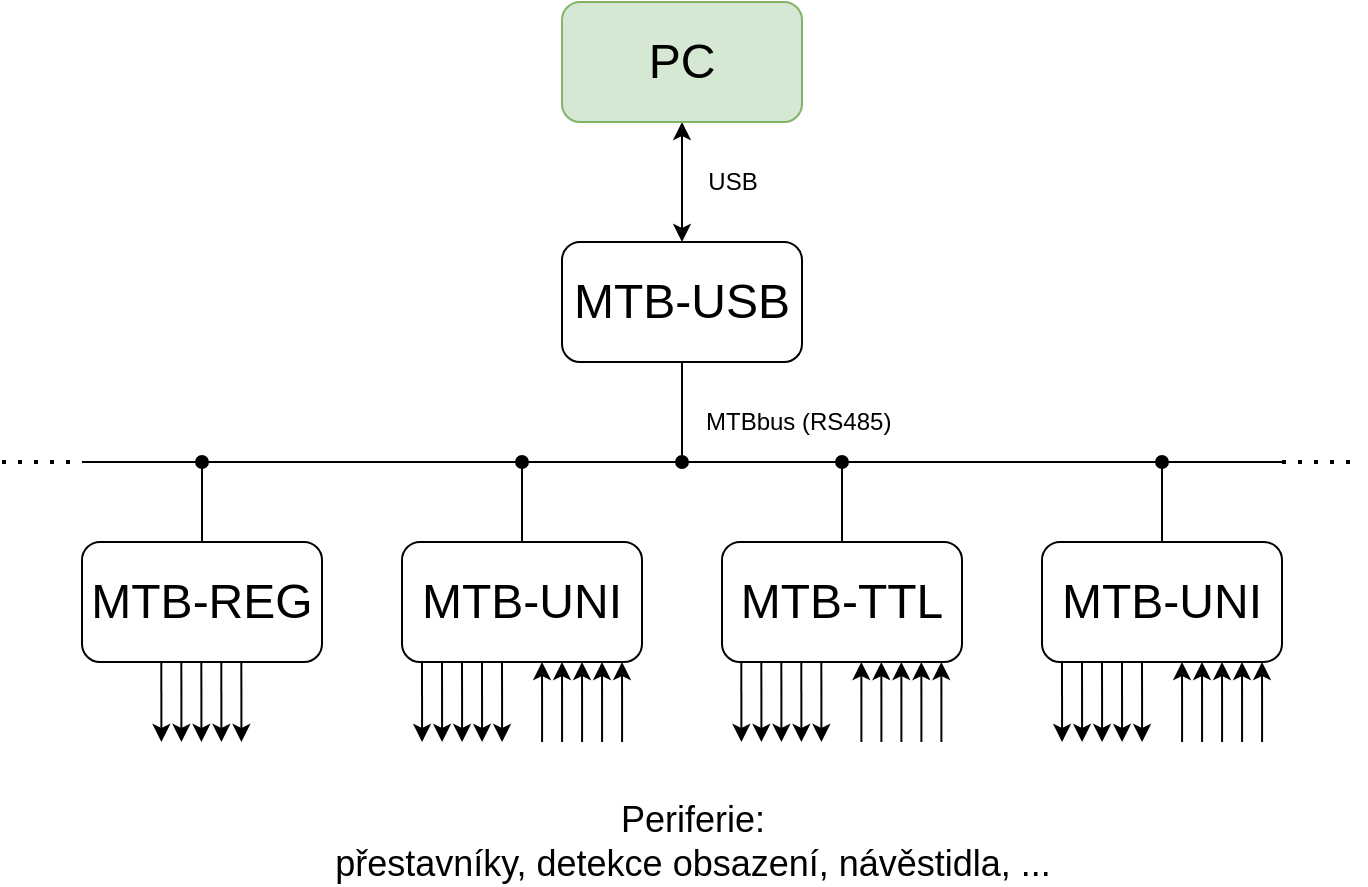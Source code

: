 <mxfile version="13.3.9" type="device"><diagram id="No-wMbnLNiVpY6nzog2l" name="Page-1"><mxGraphModel dx="1185" dy="788" grid="1" gridSize="10" guides="1" tooltips="1" connect="1" arrows="1" fold="1" page="1" pageScale="1" pageWidth="413" pageHeight="583" math="0" shadow="0"><root><mxCell id="0"/><mxCell id="1" parent="0"/><mxCell id="UmD7Fv6-VfhrHT-B4V6h-13" style="edgeStyle=orthogonalEdgeStyle;rounded=0;orthogonalLoop=1;jettySize=auto;html=1;endArrow=classic;endFill=1;startArrow=classic;startFill=1;" edge="1" parent="1" source="UmD7Fv6-VfhrHT-B4V6h-1" target="UmD7Fv6-VfhrHT-B4V6h-2"><mxGeometry relative="1" as="geometry"/></mxCell><mxCell id="UmD7Fv6-VfhrHT-B4V6h-1" value="&lt;font style=&quot;font-size: 24px&quot;&gt;PC&lt;/font&gt;" style="rounded=1;whiteSpace=wrap;html=1;fillColor=#d5e8d4;strokeColor=#82b366;" vertex="1" parent="1"><mxGeometry x="350" y="50" width="120" height="60" as="geometry"/></mxCell><mxCell id="UmD7Fv6-VfhrHT-B4V6h-8" style="edgeStyle=orthogonalEdgeStyle;rounded=0;orthogonalLoop=1;jettySize=auto;html=1;endArrow=oval;endFill=1;" edge="1" parent="1" source="UmD7Fv6-VfhrHT-B4V6h-2"><mxGeometry relative="1" as="geometry"><mxPoint x="410" y="280" as="targetPoint"/></mxGeometry></mxCell><mxCell id="UmD7Fv6-VfhrHT-B4V6h-2" value="&lt;font style=&quot;font-size: 24px&quot;&gt;MTB-USB&lt;/font&gt;" style="rounded=1;whiteSpace=wrap;html=1;" vertex="1" parent="1"><mxGeometry x="350" y="170" width="120" height="60" as="geometry"/></mxCell><mxCell id="UmD7Fv6-VfhrHT-B4V6h-12" style="edgeStyle=orthogonalEdgeStyle;rounded=0;orthogonalLoop=1;jettySize=auto;html=1;endArrow=oval;endFill=1;" edge="1" parent="1" source="UmD7Fv6-VfhrHT-B4V6h-3"><mxGeometry relative="1" as="geometry"><mxPoint x="650" y="280" as="targetPoint"/></mxGeometry></mxCell><mxCell id="UmD7Fv6-VfhrHT-B4V6h-3" value="&lt;font style=&quot;font-size: 24px&quot;&gt;MTB-UNI&lt;/font&gt;" style="rounded=1;whiteSpace=wrap;html=1;" vertex="1" parent="1"><mxGeometry x="590" y="320" width="120" height="60" as="geometry"/></mxCell><mxCell id="UmD7Fv6-VfhrHT-B4V6h-11" style="edgeStyle=orthogonalEdgeStyle;rounded=0;orthogonalLoop=1;jettySize=auto;html=1;endArrow=oval;endFill=1;" edge="1" parent="1" source="UmD7Fv6-VfhrHT-B4V6h-4"><mxGeometry relative="1" as="geometry"><mxPoint x="490" y="280" as="targetPoint"/></mxGeometry></mxCell><mxCell id="UmD7Fv6-VfhrHT-B4V6h-4" value="&lt;font style=&quot;font-size: 24px&quot;&gt;MTB-TTL&lt;/font&gt;" style="rounded=1;whiteSpace=wrap;html=1;" vertex="1" parent="1"><mxGeometry x="430" y="320" width="120" height="60" as="geometry"/></mxCell><mxCell id="UmD7Fv6-VfhrHT-B4V6h-10" style="edgeStyle=orthogonalEdgeStyle;rounded=0;orthogonalLoop=1;jettySize=auto;html=1;endArrow=oval;endFill=1;" edge="1" parent="1" source="UmD7Fv6-VfhrHT-B4V6h-5"><mxGeometry relative="1" as="geometry"><mxPoint x="330" y="280" as="targetPoint"/></mxGeometry></mxCell><mxCell id="UmD7Fv6-VfhrHT-B4V6h-5" value="&lt;font style=&quot;font-size: 24px&quot;&gt;MTB-UNI&lt;/font&gt;" style="rounded=1;whiteSpace=wrap;html=1;" vertex="1" parent="1"><mxGeometry x="270" y="320" width="120" height="60" as="geometry"/></mxCell><mxCell id="UmD7Fv6-VfhrHT-B4V6h-7" style="edgeStyle=orthogonalEdgeStyle;rounded=0;orthogonalLoop=1;jettySize=auto;html=1;endArrow=oval;endFill=1;" edge="1" parent="1" source="UmD7Fv6-VfhrHT-B4V6h-6"><mxGeometry relative="1" as="geometry"><mxPoint x="170" y="280" as="targetPoint"/></mxGeometry></mxCell><mxCell id="UmD7Fv6-VfhrHT-B4V6h-6" value="&lt;font style=&quot;font-size: 24px&quot;&gt;MTB-REG&lt;/font&gt;" style="rounded=1;whiteSpace=wrap;html=1;" vertex="1" parent="1"><mxGeometry x="110" y="320" width="120" height="60" as="geometry"/></mxCell><mxCell id="UmD7Fv6-VfhrHT-B4V6h-9" value="" style="endArrow=none;html=1;" edge="1" parent="1"><mxGeometry width="50" height="50" relative="1" as="geometry"><mxPoint x="110" y="280" as="sourcePoint"/><mxPoint x="710" y="280" as="targetPoint"/></mxGeometry></mxCell><mxCell id="UmD7Fv6-VfhrHT-B4V6h-14" value="USB" style="text;html=1;align=center;verticalAlign=middle;resizable=0;points=[];autosize=1;" vertex="1" parent="1"><mxGeometry x="415" y="130" width="40" height="20" as="geometry"/></mxCell><mxCell id="UmD7Fv6-VfhrHT-B4V6h-18" value="&lt;div align=&quot;left&quot;&gt;MTBbus (RS485)&lt;br&gt;&lt;/div&gt;" style="text;html=1;align=left;verticalAlign=middle;resizable=0;points=[];autosize=1;" vertex="1" parent="1"><mxGeometry x="420" y="250" width="110" height="20" as="geometry"/></mxCell><mxCell id="UmD7Fv6-VfhrHT-B4V6h-20" value="" style="endArrow=none;dashed=1;html=1;dashPattern=1 3;strokeWidth=2;" edge="1" parent="1"><mxGeometry width="50" height="50" relative="1" as="geometry"><mxPoint x="70" y="280" as="sourcePoint"/><mxPoint x="110" y="280" as="targetPoint"/></mxGeometry></mxCell><mxCell id="UmD7Fv6-VfhrHT-B4V6h-21" value="" style="endArrow=none;dashed=1;html=1;dashPattern=1 3;strokeWidth=2;" edge="1" parent="1"><mxGeometry width="50" height="50" relative="1" as="geometry"><mxPoint x="710" y="280" as="sourcePoint"/><mxPoint x="750" y="280" as="targetPoint"/></mxGeometry></mxCell><mxCell id="UmD7Fv6-VfhrHT-B4V6h-22" value="" style="endArrow=none;startArrow=classic;html=1;entryX=0.333;entryY=1;entryDx=0;entryDy=0;entryPerimeter=0;endFill=0;" edge="1" parent="1"><mxGeometry width="50" height="50" relative="1" as="geometry"><mxPoint x="280.04" y="420" as="sourcePoint"/><mxPoint x="280.0" y="380" as="targetPoint"/></mxGeometry></mxCell><mxCell id="UmD7Fv6-VfhrHT-B4V6h-23" value="" style="endArrow=none;startArrow=classic;html=1;entryX=0.333;entryY=1;entryDx=0;entryDy=0;entryPerimeter=0;endFill=0;" edge="1" parent="1"><mxGeometry width="50" height="50" relative="1" as="geometry"><mxPoint x="290.04" y="420" as="sourcePoint"/><mxPoint x="290.0" y="380" as="targetPoint"/><Array as="points"><mxPoint x="290.04" y="390"/><mxPoint x="290.04" y="400"/></Array></mxGeometry></mxCell><mxCell id="UmD7Fv6-VfhrHT-B4V6h-24" value="" style="endArrow=classic;startArrow=none;html=1;entryX=0.333;entryY=1;entryDx=0;entryDy=0;entryPerimeter=0;endFill=1;startFill=0;" edge="1" parent="1"><mxGeometry width="50" height="50" relative="1" as="geometry"><mxPoint x="380.04" y="420" as="sourcePoint"/><mxPoint x="380" y="380" as="targetPoint"/><Array as="points"><mxPoint x="380.04" y="390"/><mxPoint x="380.04" y="400"/></Array></mxGeometry></mxCell><mxCell id="UmD7Fv6-VfhrHT-B4V6h-25" value="" style="endArrow=classic;startArrow=none;html=1;entryX=0.333;entryY=1;entryDx=0;entryDy=0;entryPerimeter=0;endFill=1;startFill=0;" edge="1" parent="1"><mxGeometry width="50" height="50" relative="1" as="geometry"><mxPoint x="370.04" y="420" as="sourcePoint"/><mxPoint x="370" y="380" as="targetPoint"/><Array as="points"><mxPoint x="370.04" y="390"/><mxPoint x="370.04" y="400"/></Array></mxGeometry></mxCell><mxCell id="UmD7Fv6-VfhrHT-B4V6h-26" value="" style="endArrow=classic;startArrow=none;html=1;entryX=0.333;entryY=1;entryDx=0;entryDy=0;entryPerimeter=0;endFill=1;startFill=0;" edge="1" parent="1"><mxGeometry width="50" height="50" relative="1" as="geometry"><mxPoint x="360.04" y="420" as="sourcePoint"/><mxPoint x="360" y="380" as="targetPoint"/><Array as="points"><mxPoint x="360.04" y="390"/><mxPoint x="360.04" y="400"/></Array></mxGeometry></mxCell><mxCell id="UmD7Fv6-VfhrHT-B4V6h-27" value="" style="endArrow=none;startArrow=classic;html=1;entryX=0.333;entryY=1;entryDx=0;entryDy=0;entryPerimeter=0;endFill=0;" edge="1" parent="1"><mxGeometry width="50" height="50" relative="1" as="geometry"><mxPoint x="300.04" y="420" as="sourcePoint"/><mxPoint x="300" y="380" as="targetPoint"/><Array as="points"><mxPoint x="300.04" y="390"/><mxPoint x="300.04" y="400"/></Array></mxGeometry></mxCell><mxCell id="UmD7Fv6-VfhrHT-B4V6h-28" value="" style="endArrow=none;startArrow=classic;html=1;entryX=0.333;entryY=1;entryDx=0;entryDy=0;entryPerimeter=0;endFill=0;" edge="1" parent="1"><mxGeometry width="50" height="50" relative="1" as="geometry"><mxPoint x="310.04" y="420" as="sourcePoint"/><mxPoint x="310" y="380" as="targetPoint"/></mxGeometry></mxCell><mxCell id="UmD7Fv6-VfhrHT-B4V6h-29" value="" style="endArrow=none;startArrow=classic;html=1;entryX=0.333;entryY=1;entryDx=0;entryDy=0;entryPerimeter=0;endFill=0;" edge="1" parent="1"><mxGeometry width="50" height="50" relative="1" as="geometry"><mxPoint x="320.04" y="420" as="sourcePoint"/><mxPoint x="320" y="380" as="targetPoint"/><Array as="points"><mxPoint x="320.04" y="390"/><mxPoint x="320.04" y="400"/></Array></mxGeometry></mxCell><mxCell id="UmD7Fv6-VfhrHT-B4V6h-32" value="" style="endArrow=classic;startArrow=none;html=1;entryX=0.333;entryY=1;entryDx=0;entryDy=0;entryPerimeter=0;endFill=1;startFill=0;" edge="1" parent="1"><mxGeometry width="50" height="50" relative="1" as="geometry"><mxPoint x="350.04" y="420" as="sourcePoint"/><mxPoint x="350" y="380" as="targetPoint"/><Array as="points"><mxPoint x="350.04" y="390"/><mxPoint x="350.04" y="400"/></Array></mxGeometry></mxCell><mxCell id="UmD7Fv6-VfhrHT-B4V6h-33" value="" style="endArrow=classic;startArrow=none;html=1;entryX=0.333;entryY=1;entryDx=0;entryDy=0;entryPerimeter=0;endFill=1;startFill=0;" edge="1" parent="1"><mxGeometry width="50" height="50" relative="1" as="geometry"><mxPoint x="340.04" y="420" as="sourcePoint"/><mxPoint x="340" y="380" as="targetPoint"/><Array as="points"><mxPoint x="340.04" y="390"/><mxPoint x="340.04" y="400"/></Array></mxGeometry></mxCell><mxCell id="UmD7Fv6-VfhrHT-B4V6h-34" value="&lt;font style=&quot;font-size: 18px&quot;&gt;Periferie:&lt;br&gt;přestavníky, detekce obsazení, návěstidla, ...&lt;br&gt;&lt;/font&gt;" style="text;html=1;align=center;verticalAlign=middle;resizable=0;points=[];autosize=1;" vertex="1" parent="1"><mxGeometry x="230" y="450" width="370" height="40" as="geometry"/></mxCell><mxCell id="UmD7Fv6-VfhrHT-B4V6h-35" value="" style="endArrow=none;startArrow=classic;html=1;entryX=0.333;entryY=1;entryDx=0;entryDy=0;entryPerimeter=0;endFill=0;" edge="1" parent="1"><mxGeometry width="50" height="50" relative="1" as="geometry"><mxPoint x="149.7" y="420" as="sourcePoint"/><mxPoint x="149.66" y="380" as="targetPoint"/></mxGeometry></mxCell><mxCell id="UmD7Fv6-VfhrHT-B4V6h-36" value="" style="endArrow=none;startArrow=classic;html=1;entryX=0.333;entryY=1;entryDx=0;entryDy=0;entryPerimeter=0;endFill=0;" edge="1" parent="1"><mxGeometry width="50" height="50" relative="1" as="geometry"><mxPoint x="159.7" y="420" as="sourcePoint"/><mxPoint x="159.66" y="380" as="targetPoint"/><Array as="points"><mxPoint x="159.7" y="390"/><mxPoint x="159.7" y="400"/></Array></mxGeometry></mxCell><mxCell id="UmD7Fv6-VfhrHT-B4V6h-37" value="" style="endArrow=none;startArrow=classic;html=1;entryX=0.333;entryY=1;entryDx=0;entryDy=0;entryPerimeter=0;endFill=0;" edge="1" parent="1"><mxGeometry width="50" height="50" relative="1" as="geometry"><mxPoint x="169.7" y="420" as="sourcePoint"/><mxPoint x="169.66" y="380" as="targetPoint"/><Array as="points"><mxPoint x="169.7" y="390"/><mxPoint x="169.7" y="400"/></Array></mxGeometry></mxCell><mxCell id="UmD7Fv6-VfhrHT-B4V6h-38" value="" style="endArrow=none;startArrow=classic;html=1;entryX=0.333;entryY=1;entryDx=0;entryDy=0;entryPerimeter=0;endFill=0;" edge="1" parent="1"><mxGeometry width="50" height="50" relative="1" as="geometry"><mxPoint x="179.7" y="420" as="sourcePoint"/><mxPoint x="179.66" y="380" as="targetPoint"/></mxGeometry></mxCell><mxCell id="UmD7Fv6-VfhrHT-B4V6h-39" value="" style="endArrow=none;startArrow=classic;html=1;entryX=0.333;entryY=1;entryDx=0;entryDy=0;entryPerimeter=0;endFill=0;" edge="1" parent="1"><mxGeometry width="50" height="50" relative="1" as="geometry"><mxPoint x="189.7" y="420" as="sourcePoint"/><mxPoint x="189.66" y="380" as="targetPoint"/><Array as="points"><mxPoint x="189.7" y="390"/><mxPoint x="189.7" y="400"/></Array></mxGeometry></mxCell><mxCell id="UmD7Fv6-VfhrHT-B4V6h-40" value="" style="endArrow=none;startArrow=classic;html=1;entryX=0.333;entryY=1;entryDx=0;entryDy=0;entryPerimeter=0;endFill=0;" edge="1" parent="1"><mxGeometry width="50" height="50" relative="1" as="geometry"><mxPoint x="439.7" y="420" as="sourcePoint"/><mxPoint x="439.66" y="380" as="targetPoint"/></mxGeometry></mxCell><mxCell id="UmD7Fv6-VfhrHT-B4V6h-41" value="" style="endArrow=none;startArrow=classic;html=1;entryX=0.333;entryY=1;entryDx=0;entryDy=0;entryPerimeter=0;endFill=0;" edge="1" parent="1"><mxGeometry width="50" height="50" relative="1" as="geometry"><mxPoint x="449.7" y="420" as="sourcePoint"/><mxPoint x="449.66" y="380" as="targetPoint"/><Array as="points"><mxPoint x="449.7" y="390"/><mxPoint x="449.7" y="400"/></Array></mxGeometry></mxCell><mxCell id="UmD7Fv6-VfhrHT-B4V6h-42" value="" style="endArrow=classic;startArrow=none;html=1;entryX=0.333;entryY=1;entryDx=0;entryDy=0;entryPerimeter=0;endFill=1;startFill=0;" edge="1" parent="1"><mxGeometry width="50" height="50" relative="1" as="geometry"><mxPoint x="539.7" y="420" as="sourcePoint"/><mxPoint x="539.66" y="380" as="targetPoint"/><Array as="points"><mxPoint x="539.7" y="390"/><mxPoint x="539.7" y="400"/></Array></mxGeometry></mxCell><mxCell id="UmD7Fv6-VfhrHT-B4V6h-43" value="" style="endArrow=classic;startArrow=none;html=1;entryX=0.333;entryY=1;entryDx=0;entryDy=0;entryPerimeter=0;endFill=1;startFill=0;" edge="1" parent="1"><mxGeometry width="50" height="50" relative="1" as="geometry"><mxPoint x="529.7" y="420" as="sourcePoint"/><mxPoint x="529.66" y="380" as="targetPoint"/><Array as="points"><mxPoint x="529.7" y="390"/><mxPoint x="529.7" y="400"/></Array></mxGeometry></mxCell><mxCell id="UmD7Fv6-VfhrHT-B4V6h-44" value="" style="endArrow=classic;startArrow=none;html=1;entryX=0.333;entryY=1;entryDx=0;entryDy=0;entryPerimeter=0;endFill=1;startFill=0;" edge="1" parent="1"><mxGeometry width="50" height="50" relative="1" as="geometry"><mxPoint x="519.7" y="420" as="sourcePoint"/><mxPoint x="519.66" y="380" as="targetPoint"/><Array as="points"><mxPoint x="519.7" y="390"/><mxPoint x="519.7" y="400"/></Array></mxGeometry></mxCell><mxCell id="UmD7Fv6-VfhrHT-B4V6h-45" value="" style="endArrow=none;startArrow=classic;html=1;entryX=0.333;entryY=1;entryDx=0;entryDy=0;entryPerimeter=0;endFill=0;" edge="1" parent="1"><mxGeometry width="50" height="50" relative="1" as="geometry"><mxPoint x="459.7" y="420" as="sourcePoint"/><mxPoint x="459.66" y="380" as="targetPoint"/><Array as="points"><mxPoint x="459.7" y="390"/><mxPoint x="459.7" y="400"/></Array></mxGeometry></mxCell><mxCell id="UmD7Fv6-VfhrHT-B4V6h-46" value="" style="endArrow=none;startArrow=classic;html=1;entryX=0.333;entryY=1;entryDx=0;entryDy=0;entryPerimeter=0;endFill=0;" edge="1" parent="1"><mxGeometry width="50" height="50" relative="1" as="geometry"><mxPoint x="469.7" y="420" as="sourcePoint"/><mxPoint x="469.66" y="380" as="targetPoint"/></mxGeometry></mxCell><mxCell id="UmD7Fv6-VfhrHT-B4V6h-47" value="" style="endArrow=none;startArrow=classic;html=1;entryX=0.333;entryY=1;entryDx=0;entryDy=0;entryPerimeter=0;endFill=0;" edge="1" parent="1"><mxGeometry width="50" height="50" relative="1" as="geometry"><mxPoint x="479.7" y="420" as="sourcePoint"/><mxPoint x="479.66" y="380" as="targetPoint"/><Array as="points"><mxPoint x="479.7" y="390"/><mxPoint x="479.7" y="400"/></Array></mxGeometry></mxCell><mxCell id="UmD7Fv6-VfhrHT-B4V6h-48" value="" style="endArrow=classic;startArrow=none;html=1;entryX=0.333;entryY=1;entryDx=0;entryDy=0;entryPerimeter=0;endFill=1;startFill=0;" edge="1" parent="1"><mxGeometry width="50" height="50" relative="1" as="geometry"><mxPoint x="509.7" y="420" as="sourcePoint"/><mxPoint x="509.66" y="380" as="targetPoint"/><Array as="points"><mxPoint x="509.7" y="390"/><mxPoint x="509.7" y="400"/></Array></mxGeometry></mxCell><mxCell id="UmD7Fv6-VfhrHT-B4V6h-49" value="" style="endArrow=classic;startArrow=none;html=1;entryX=0.333;entryY=1;entryDx=0;entryDy=0;entryPerimeter=0;endFill=1;startFill=0;" edge="1" parent="1"><mxGeometry width="50" height="50" relative="1" as="geometry"><mxPoint x="499.7" y="420" as="sourcePoint"/><mxPoint x="499.66" y="380" as="targetPoint"/><Array as="points"><mxPoint x="499.7" y="390"/><mxPoint x="499.7" y="400"/></Array></mxGeometry></mxCell><mxCell id="UmD7Fv6-VfhrHT-B4V6h-50" value="" style="endArrow=none;startArrow=classic;html=1;entryX=0.333;entryY=1;entryDx=0;entryDy=0;entryPerimeter=0;endFill=0;" edge="1" parent="1"><mxGeometry width="50" height="50" relative="1" as="geometry"><mxPoint x="600.04" y="420" as="sourcePoint"/><mxPoint x="600" y="380" as="targetPoint"/></mxGeometry></mxCell><mxCell id="UmD7Fv6-VfhrHT-B4V6h-51" value="" style="endArrow=none;startArrow=classic;html=1;entryX=0.333;entryY=1;entryDx=0;entryDy=0;entryPerimeter=0;endFill=0;" edge="1" parent="1"><mxGeometry width="50" height="50" relative="1" as="geometry"><mxPoint x="610.04" y="420" as="sourcePoint"/><mxPoint x="610" y="380" as="targetPoint"/><Array as="points"><mxPoint x="610.04" y="390"/><mxPoint x="610.04" y="400"/></Array></mxGeometry></mxCell><mxCell id="UmD7Fv6-VfhrHT-B4V6h-52" value="" style="endArrow=classic;startArrow=none;html=1;entryX=0.333;entryY=1;entryDx=0;entryDy=0;entryPerimeter=0;endFill=1;startFill=0;" edge="1" parent="1"><mxGeometry width="50" height="50" relative="1" as="geometry"><mxPoint x="700.04" y="420" as="sourcePoint"/><mxPoint x="700" y="380" as="targetPoint"/><Array as="points"><mxPoint x="700.04" y="390"/><mxPoint x="700.04" y="400"/></Array></mxGeometry></mxCell><mxCell id="UmD7Fv6-VfhrHT-B4V6h-53" value="" style="endArrow=classic;startArrow=none;html=1;entryX=0.333;entryY=1;entryDx=0;entryDy=0;entryPerimeter=0;endFill=1;startFill=0;" edge="1" parent="1"><mxGeometry width="50" height="50" relative="1" as="geometry"><mxPoint x="690.04" y="420" as="sourcePoint"/><mxPoint x="690" y="380" as="targetPoint"/><Array as="points"><mxPoint x="690.04" y="390"/><mxPoint x="690.04" y="400"/></Array></mxGeometry></mxCell><mxCell id="UmD7Fv6-VfhrHT-B4V6h-54" value="" style="endArrow=classic;startArrow=none;html=1;entryX=0.333;entryY=1;entryDx=0;entryDy=0;entryPerimeter=0;endFill=1;startFill=0;" edge="1" parent="1"><mxGeometry width="50" height="50" relative="1" as="geometry"><mxPoint x="680.04" y="420" as="sourcePoint"/><mxPoint x="680" y="380" as="targetPoint"/><Array as="points"><mxPoint x="680.04" y="390"/><mxPoint x="680.04" y="400"/></Array></mxGeometry></mxCell><mxCell id="UmD7Fv6-VfhrHT-B4V6h-55" value="" style="endArrow=none;startArrow=classic;html=1;entryX=0.333;entryY=1;entryDx=0;entryDy=0;entryPerimeter=0;endFill=0;" edge="1" parent="1"><mxGeometry width="50" height="50" relative="1" as="geometry"><mxPoint x="620.04" y="420" as="sourcePoint"/><mxPoint x="620" y="380" as="targetPoint"/><Array as="points"><mxPoint x="620.04" y="390"/><mxPoint x="620.04" y="400"/></Array></mxGeometry></mxCell><mxCell id="UmD7Fv6-VfhrHT-B4V6h-56" value="" style="endArrow=none;startArrow=classic;html=1;entryX=0.333;entryY=1;entryDx=0;entryDy=0;entryPerimeter=0;endFill=0;" edge="1" parent="1"><mxGeometry width="50" height="50" relative="1" as="geometry"><mxPoint x="630.04" y="420" as="sourcePoint"/><mxPoint x="630" y="380" as="targetPoint"/></mxGeometry></mxCell><mxCell id="UmD7Fv6-VfhrHT-B4V6h-57" value="" style="endArrow=none;startArrow=classic;html=1;entryX=0.333;entryY=1;entryDx=0;entryDy=0;entryPerimeter=0;endFill=0;" edge="1" parent="1"><mxGeometry width="50" height="50" relative="1" as="geometry"><mxPoint x="640.04" y="420" as="sourcePoint"/><mxPoint x="640" y="380" as="targetPoint"/><Array as="points"><mxPoint x="640.04" y="390"/><mxPoint x="640.04" y="400"/></Array></mxGeometry></mxCell><mxCell id="UmD7Fv6-VfhrHT-B4V6h-58" value="" style="endArrow=classic;startArrow=none;html=1;entryX=0.333;entryY=1;entryDx=0;entryDy=0;entryPerimeter=0;endFill=1;startFill=0;" edge="1" parent="1"><mxGeometry width="50" height="50" relative="1" as="geometry"><mxPoint x="670.04" y="420" as="sourcePoint"/><mxPoint x="670" y="380" as="targetPoint"/><Array as="points"><mxPoint x="670.04" y="390"/><mxPoint x="670.04" y="400"/></Array></mxGeometry></mxCell><mxCell id="UmD7Fv6-VfhrHT-B4V6h-59" value="" style="endArrow=classic;startArrow=none;html=1;entryX=0.333;entryY=1;entryDx=0;entryDy=0;entryPerimeter=0;endFill=1;startFill=0;" edge="1" parent="1"><mxGeometry width="50" height="50" relative="1" as="geometry"><mxPoint x="660.04" y="420" as="sourcePoint"/><mxPoint x="660" y="380" as="targetPoint"/><Array as="points"><mxPoint x="660.04" y="390"/><mxPoint x="660.04" y="400"/></Array></mxGeometry></mxCell></root></mxGraphModel></diagram></mxfile>